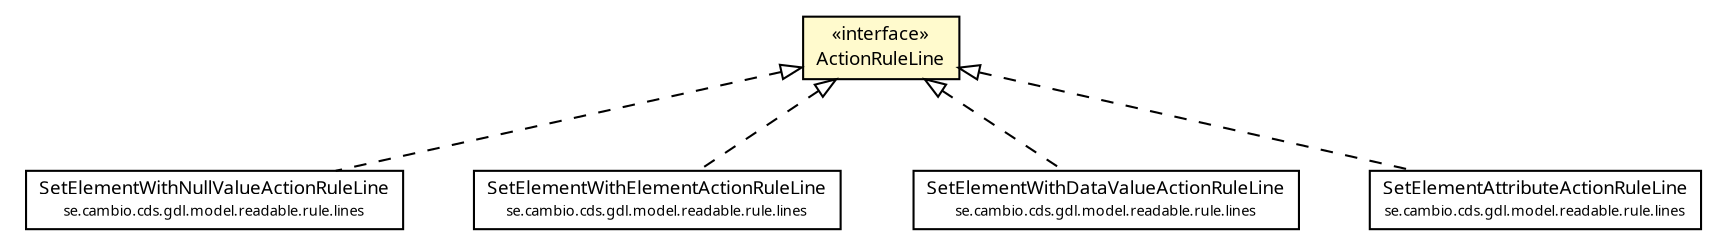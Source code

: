 #!/usr/local/bin/dot
#
# Class diagram 
# Generated by UMLGraph version R5_6 (http://www.umlgraph.org/)
#

digraph G {
	edge [fontname="Trebuchet MS",fontsize=10,labelfontname="Trebuchet MS",labelfontsize=10];
	node [fontname="Trebuchet MS",fontsize=10,shape=plaintext];
	nodesep=0.25;
	ranksep=0.5;
	// se.cambio.cds.gdl.model.readable.rule.lines.SetElementWithNullValueActionRuleLine
	c69576 [label=<<table title="se.cambio.cds.gdl.model.readable.rule.lines.SetElementWithNullValueActionRuleLine" border="0" cellborder="1" cellspacing="0" cellpadding="2" port="p" href="../SetElementWithNullValueActionRuleLine.html">
		<tr><td><table border="0" cellspacing="0" cellpadding="1">
<tr><td align="center" balign="center"><font face="Trebuchet MS"> SetElementWithNullValueActionRuleLine </font></td></tr>
<tr><td align="center" balign="center"><font face="Trebuchet MS" point-size="7.0"> se.cambio.cds.gdl.model.readable.rule.lines </font></td></tr>
		</table></td></tr>
		</table>>, URL="../SetElementWithNullValueActionRuleLine.html", fontname="Trebuchet MS", fontcolor="black", fontsize=9.0];
	// se.cambio.cds.gdl.model.readable.rule.lines.SetElementWithElementActionRuleLine
	c69577 [label=<<table title="se.cambio.cds.gdl.model.readable.rule.lines.SetElementWithElementActionRuleLine" border="0" cellborder="1" cellspacing="0" cellpadding="2" port="p" href="../SetElementWithElementActionRuleLine.html">
		<tr><td><table border="0" cellspacing="0" cellpadding="1">
<tr><td align="center" balign="center"><font face="Trebuchet MS"> SetElementWithElementActionRuleLine </font></td></tr>
<tr><td align="center" balign="center"><font face="Trebuchet MS" point-size="7.0"> se.cambio.cds.gdl.model.readable.rule.lines </font></td></tr>
		</table></td></tr>
		</table>>, URL="../SetElementWithElementActionRuleLine.html", fontname="Trebuchet MS", fontcolor="black", fontsize=9.0];
	// se.cambio.cds.gdl.model.readable.rule.lines.SetElementWithDataValueActionRuleLine
	c69578 [label=<<table title="se.cambio.cds.gdl.model.readable.rule.lines.SetElementWithDataValueActionRuleLine" border="0" cellborder="1" cellspacing="0" cellpadding="2" port="p" href="../SetElementWithDataValueActionRuleLine.html">
		<tr><td><table border="0" cellspacing="0" cellpadding="1">
<tr><td align="center" balign="center"><font face="Trebuchet MS"> SetElementWithDataValueActionRuleLine </font></td></tr>
<tr><td align="center" balign="center"><font face="Trebuchet MS" point-size="7.0"> se.cambio.cds.gdl.model.readable.rule.lines </font></td></tr>
		</table></td></tr>
		</table>>, URL="../SetElementWithDataValueActionRuleLine.html", fontname="Trebuchet MS", fontcolor="black", fontsize=9.0];
	// se.cambio.cds.gdl.model.readable.rule.lines.SetElementAttributeActionRuleLine
	c69579 [label=<<table title="se.cambio.cds.gdl.model.readable.rule.lines.SetElementAttributeActionRuleLine" border="0" cellborder="1" cellspacing="0" cellpadding="2" port="p" href="../SetElementAttributeActionRuleLine.html">
		<tr><td><table border="0" cellspacing="0" cellpadding="1">
<tr><td align="center" balign="center"><font face="Trebuchet MS"> SetElementAttributeActionRuleLine </font></td></tr>
<tr><td align="center" balign="center"><font face="Trebuchet MS" point-size="7.0"> se.cambio.cds.gdl.model.readable.rule.lines </font></td></tr>
		</table></td></tr>
		</table>>, URL="../SetElementAttributeActionRuleLine.html", fontname="Trebuchet MS", fontcolor="black", fontsize=9.0];
	// se.cambio.cds.gdl.model.readable.rule.lines.interfaces.ActionRuleLine
	c69621 [label=<<table title="se.cambio.cds.gdl.model.readable.rule.lines.interfaces.ActionRuleLine" border="0" cellborder="1" cellspacing="0" cellpadding="2" port="p" bgcolor="lemonChiffon" href="./ActionRuleLine.html">
		<tr><td><table border="0" cellspacing="0" cellpadding="1">
<tr><td align="center" balign="center"> &#171;interface&#187; </td></tr>
<tr><td align="center" balign="center"><font face="Trebuchet MS"> ActionRuleLine </font></td></tr>
		</table></td></tr>
		</table>>, URL="./ActionRuleLine.html", fontname="Trebuchet MS", fontcolor="black", fontsize=9.0];
	//se.cambio.cds.gdl.model.readable.rule.lines.SetElementWithNullValueActionRuleLine implements se.cambio.cds.gdl.model.readable.rule.lines.interfaces.ActionRuleLine
	c69621:p -> c69576:p [dir=back,arrowtail=empty,style=dashed];
	//se.cambio.cds.gdl.model.readable.rule.lines.SetElementWithElementActionRuleLine implements se.cambio.cds.gdl.model.readable.rule.lines.interfaces.ActionRuleLine
	c69621:p -> c69577:p [dir=back,arrowtail=empty,style=dashed];
	//se.cambio.cds.gdl.model.readable.rule.lines.SetElementWithDataValueActionRuleLine implements se.cambio.cds.gdl.model.readable.rule.lines.interfaces.ActionRuleLine
	c69621:p -> c69578:p [dir=back,arrowtail=empty,style=dashed];
	//se.cambio.cds.gdl.model.readable.rule.lines.SetElementAttributeActionRuleLine implements se.cambio.cds.gdl.model.readable.rule.lines.interfaces.ActionRuleLine
	c69621:p -> c69579:p [dir=back,arrowtail=empty,style=dashed];
}

